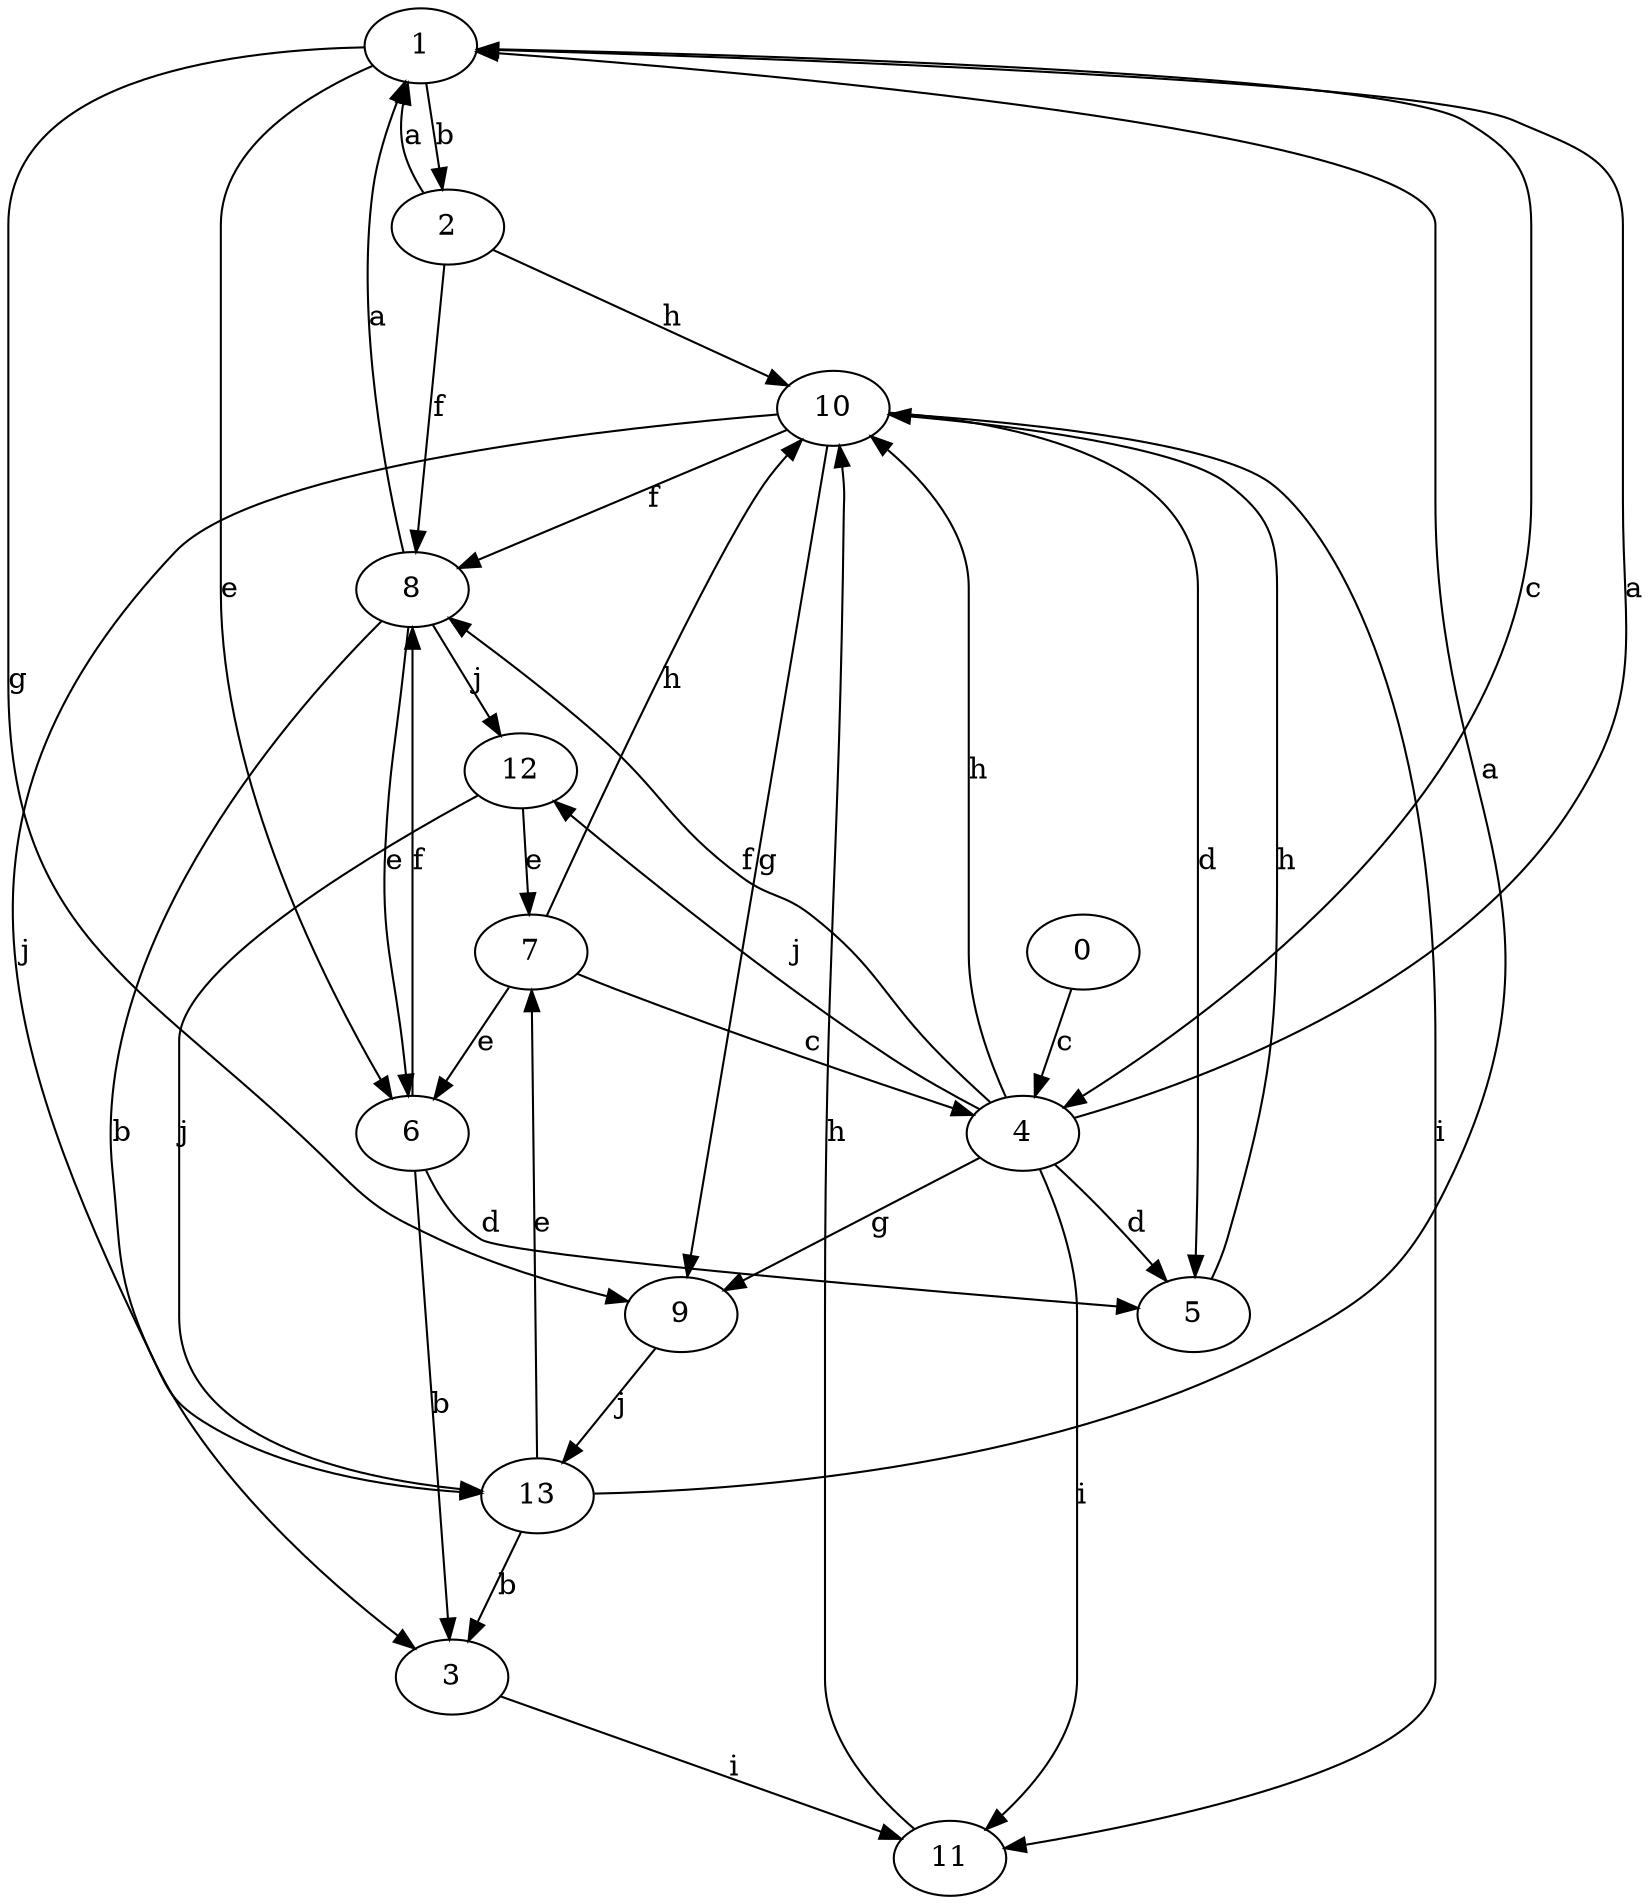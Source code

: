 strict digraph  {
1;
2;
3;
4;
5;
6;
0;
7;
8;
9;
10;
11;
12;
13;
1 -> 2  [label=b];
1 -> 4  [label=c];
1 -> 6  [label=e];
1 -> 9  [label=g];
2 -> 1  [label=a];
2 -> 8  [label=f];
2 -> 10  [label=h];
3 -> 11  [label=i];
4 -> 1  [label=a];
4 -> 5  [label=d];
4 -> 8  [label=f];
4 -> 9  [label=g];
4 -> 10  [label=h];
4 -> 11  [label=i];
4 -> 12  [label=j];
5 -> 10  [label=h];
6 -> 3  [label=b];
6 -> 5  [label=d];
6 -> 8  [label=f];
0 -> 4  [label=c];
7 -> 4  [label=c];
7 -> 6  [label=e];
7 -> 10  [label=h];
8 -> 1  [label=a];
8 -> 3  [label=b];
8 -> 6  [label=e];
8 -> 12  [label=j];
9 -> 13  [label=j];
10 -> 5  [label=d];
10 -> 8  [label=f];
10 -> 9  [label=g];
10 -> 11  [label=i];
10 -> 13  [label=j];
11 -> 10  [label=h];
12 -> 7  [label=e];
12 -> 13  [label=j];
13 -> 1  [label=a];
13 -> 3  [label=b];
13 -> 7  [label=e];
}
